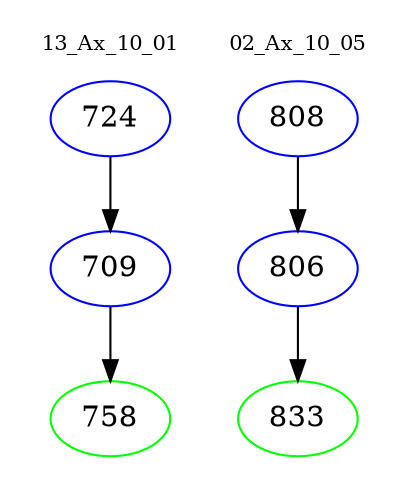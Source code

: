 digraph{
subgraph cluster_0 {
color = white
label = "13_Ax_10_01";
fontsize=10;
T0_724 [label="724", color="blue"]
T0_724 -> T0_709 [color="black"]
T0_709 [label="709", color="blue"]
T0_709 -> T0_758 [color="black"]
T0_758 [label="758", color="green"]
}
subgraph cluster_1 {
color = white
label = "02_Ax_10_05";
fontsize=10;
T1_808 [label="808", color="blue"]
T1_808 -> T1_806 [color="black"]
T1_806 [label="806", color="blue"]
T1_806 -> T1_833 [color="black"]
T1_833 [label="833", color="green"]
}
}
